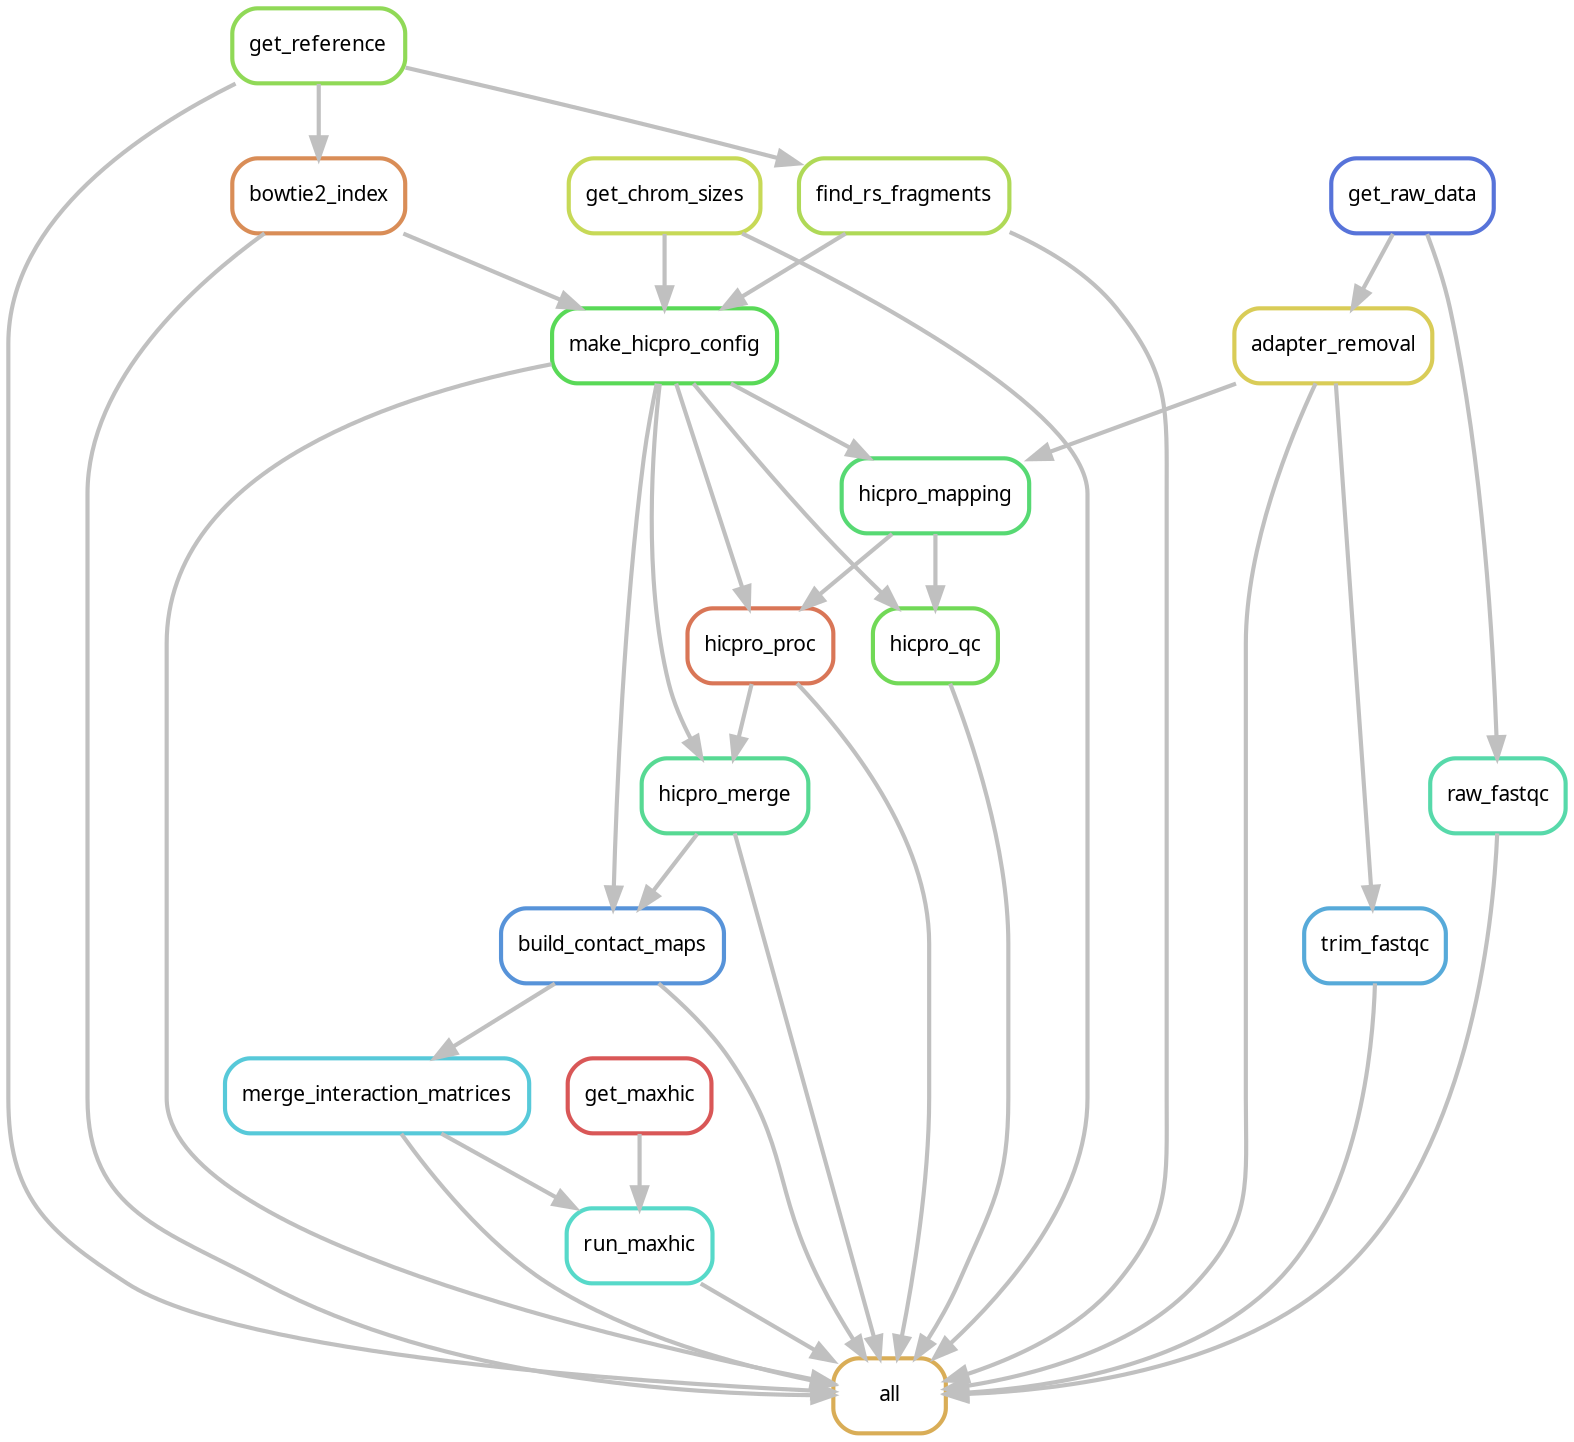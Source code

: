 digraph snakemake_dag {
    graph[bgcolor=white, margin=0];
    node[shape=box, style=rounded, fontname=sans,                 fontsize=10, penwidth=2];
    edge[penwidth=2, color=grey];
	0[label = "all", color = "0.11 0.6 0.85", style="rounded"];
	1[label = "build_contact_maps", color = "0.59 0.6 0.85", style="rounded"];
	2[label = "raw_fastqc", color = "0.44 0.6 0.85", style="rounded"];
	3[label = "trim_fastqc", color = "0.56 0.6 0.85", style="rounded"];
	4[label = "bowtie2_index", color = "0.07 0.6 0.85", style="rounded"];
	5[label = "adapter_removal", color = "0.15 0.6 0.85", style="rounded"];
	6[label = "get_reference", color = "0.26 0.6 0.85", style="rounded"];
	7[label = "run_maxhic", color = "0.48 0.6 0.85", style="rounded"];
	8[label = "merge_interaction_matrices", color = "0.52 0.6 0.85", style="rounded"];
	9[label = "hicpro_qc", color = "0.30 0.6 0.85", style="rounded"];
	10[label = "find_rs_fragments", color = "0.22 0.6 0.85", style="rounded"];
	11[label = "hicpro_proc", color = "0.04 0.6 0.85", style="rounded"];
	12[label = "hicpro_merge", color = "0.41 0.6 0.85", style="rounded"];
	13[label = "make_hicpro_config", color = "0.33 0.6 0.85", style="rounded"];
	14[label = "get_chrom_sizes", color = "0.19 0.6 0.85", style="rounded"];
	15[label = "get_raw_data", color = "0.63 0.6 0.85", style="rounded"];
	16[label = "get_maxhic", color = "0.00 0.6 0.85", style="rounded"];
	17[label = "hicpro_mapping", color = "0.37 0.6 0.85", style="rounded"];
	11 -> 0
	4 -> 0
	5 -> 0
	9 -> 0
	10 -> 0
	6 -> 0
	14 -> 0
	12 -> 0
	7 -> 0
	13 -> 0
	2 -> 0
	8 -> 0
	3 -> 0
	1 -> 0
	12 -> 1
	13 -> 1
	15 -> 2
	5 -> 3
	6 -> 4
	15 -> 5
	8 -> 7
	16 -> 7
	1 -> 8
	13 -> 9
	17 -> 9
	6 -> 10
	13 -> 11
	17 -> 11
	11 -> 12
	13 -> 12
	10 -> 13
	4 -> 13
	14 -> 13
	13 -> 17
	5 -> 17
}            
